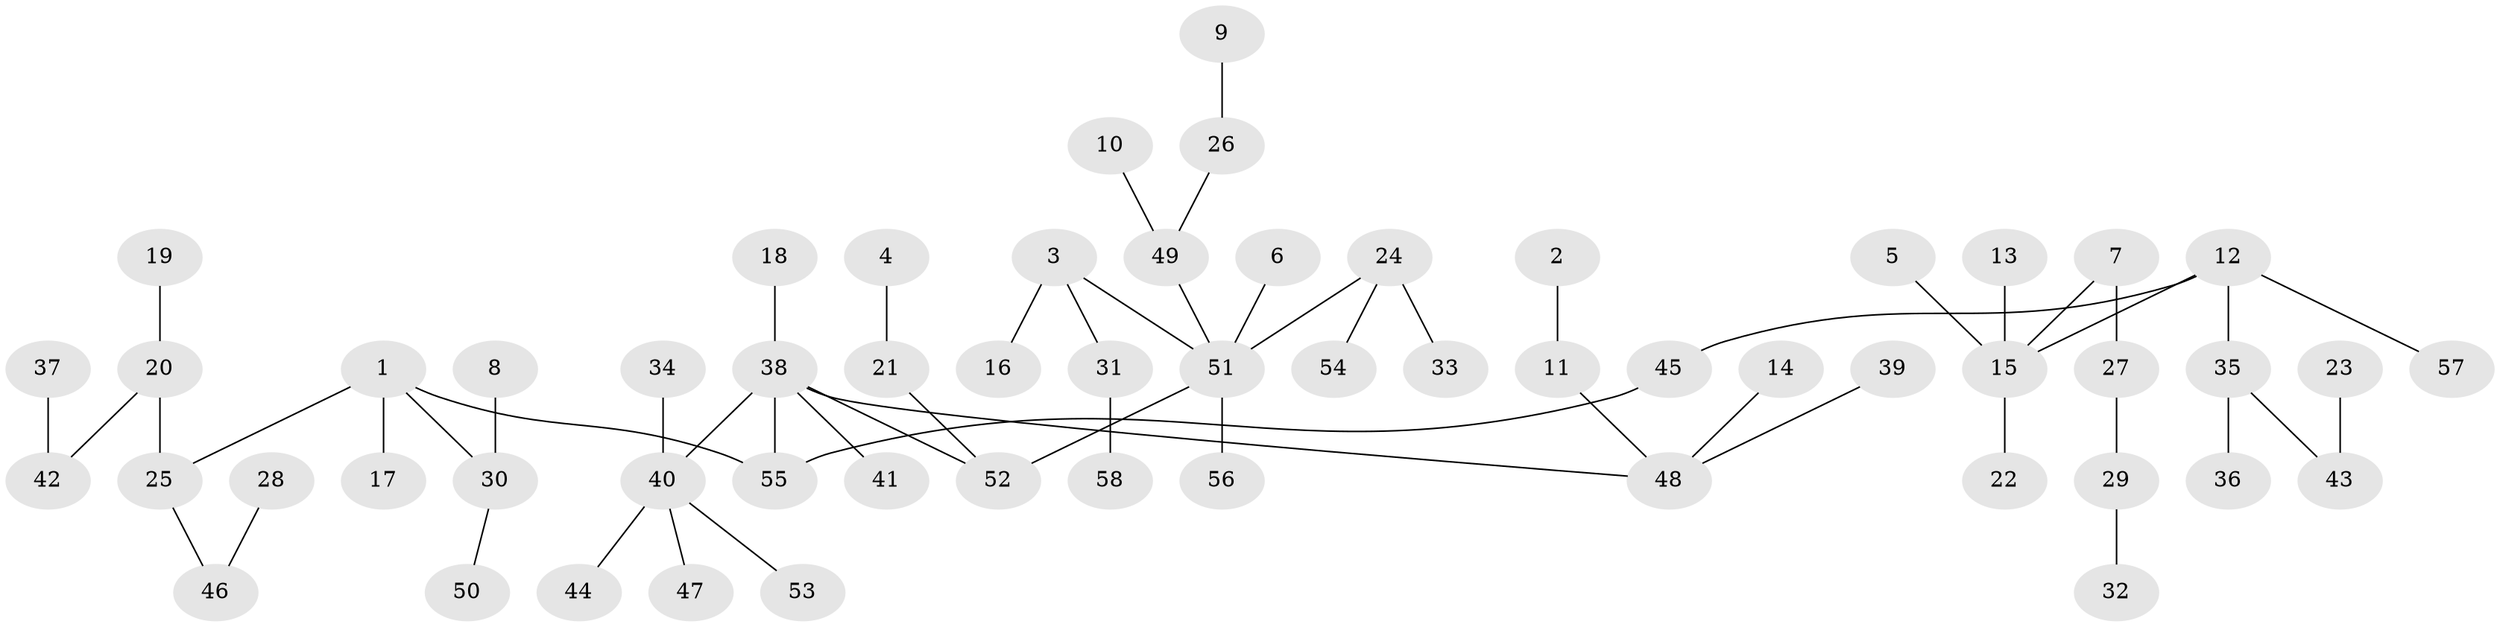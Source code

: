 // original degree distribution, {4: 0.08620689655172414, 7: 0.008620689655172414, 6: 0.02586206896551724, 3: 0.10344827586206896, 2: 0.2672413793103448, 5: 0.017241379310344827, 1: 0.49137931034482757}
// Generated by graph-tools (version 1.1) at 2025/50/03/09/25 03:50:21]
// undirected, 58 vertices, 57 edges
graph export_dot {
graph [start="1"]
  node [color=gray90,style=filled];
  1;
  2;
  3;
  4;
  5;
  6;
  7;
  8;
  9;
  10;
  11;
  12;
  13;
  14;
  15;
  16;
  17;
  18;
  19;
  20;
  21;
  22;
  23;
  24;
  25;
  26;
  27;
  28;
  29;
  30;
  31;
  32;
  33;
  34;
  35;
  36;
  37;
  38;
  39;
  40;
  41;
  42;
  43;
  44;
  45;
  46;
  47;
  48;
  49;
  50;
  51;
  52;
  53;
  54;
  55;
  56;
  57;
  58;
  1 -- 17 [weight=1.0];
  1 -- 25 [weight=1.0];
  1 -- 30 [weight=1.0];
  1 -- 55 [weight=1.0];
  2 -- 11 [weight=1.0];
  3 -- 16 [weight=1.0];
  3 -- 31 [weight=1.0];
  3 -- 51 [weight=1.0];
  4 -- 21 [weight=1.0];
  5 -- 15 [weight=1.0];
  6 -- 51 [weight=1.0];
  7 -- 15 [weight=1.0];
  7 -- 27 [weight=1.0];
  8 -- 30 [weight=1.0];
  9 -- 26 [weight=1.0];
  10 -- 49 [weight=1.0];
  11 -- 48 [weight=1.0];
  12 -- 15 [weight=1.0];
  12 -- 35 [weight=1.0];
  12 -- 45 [weight=1.0];
  12 -- 57 [weight=1.0];
  13 -- 15 [weight=1.0];
  14 -- 48 [weight=1.0];
  15 -- 22 [weight=1.0];
  18 -- 38 [weight=1.0];
  19 -- 20 [weight=1.0];
  20 -- 25 [weight=1.0];
  20 -- 42 [weight=1.0];
  21 -- 52 [weight=1.0];
  23 -- 43 [weight=1.0];
  24 -- 33 [weight=1.0];
  24 -- 51 [weight=1.0];
  24 -- 54 [weight=1.0];
  25 -- 46 [weight=1.0];
  26 -- 49 [weight=1.0];
  27 -- 29 [weight=1.0];
  28 -- 46 [weight=1.0];
  29 -- 32 [weight=1.0];
  30 -- 50 [weight=1.0];
  31 -- 58 [weight=1.0];
  34 -- 40 [weight=1.0];
  35 -- 36 [weight=1.0];
  35 -- 43 [weight=1.0];
  37 -- 42 [weight=1.0];
  38 -- 40 [weight=1.0];
  38 -- 41 [weight=1.0];
  38 -- 48 [weight=1.0];
  38 -- 52 [weight=1.0];
  38 -- 55 [weight=1.0];
  39 -- 48 [weight=1.0];
  40 -- 44 [weight=1.0];
  40 -- 47 [weight=1.0];
  40 -- 53 [weight=1.0];
  45 -- 55 [weight=1.0];
  49 -- 51 [weight=1.0];
  51 -- 52 [weight=1.0];
  51 -- 56 [weight=1.0];
}
